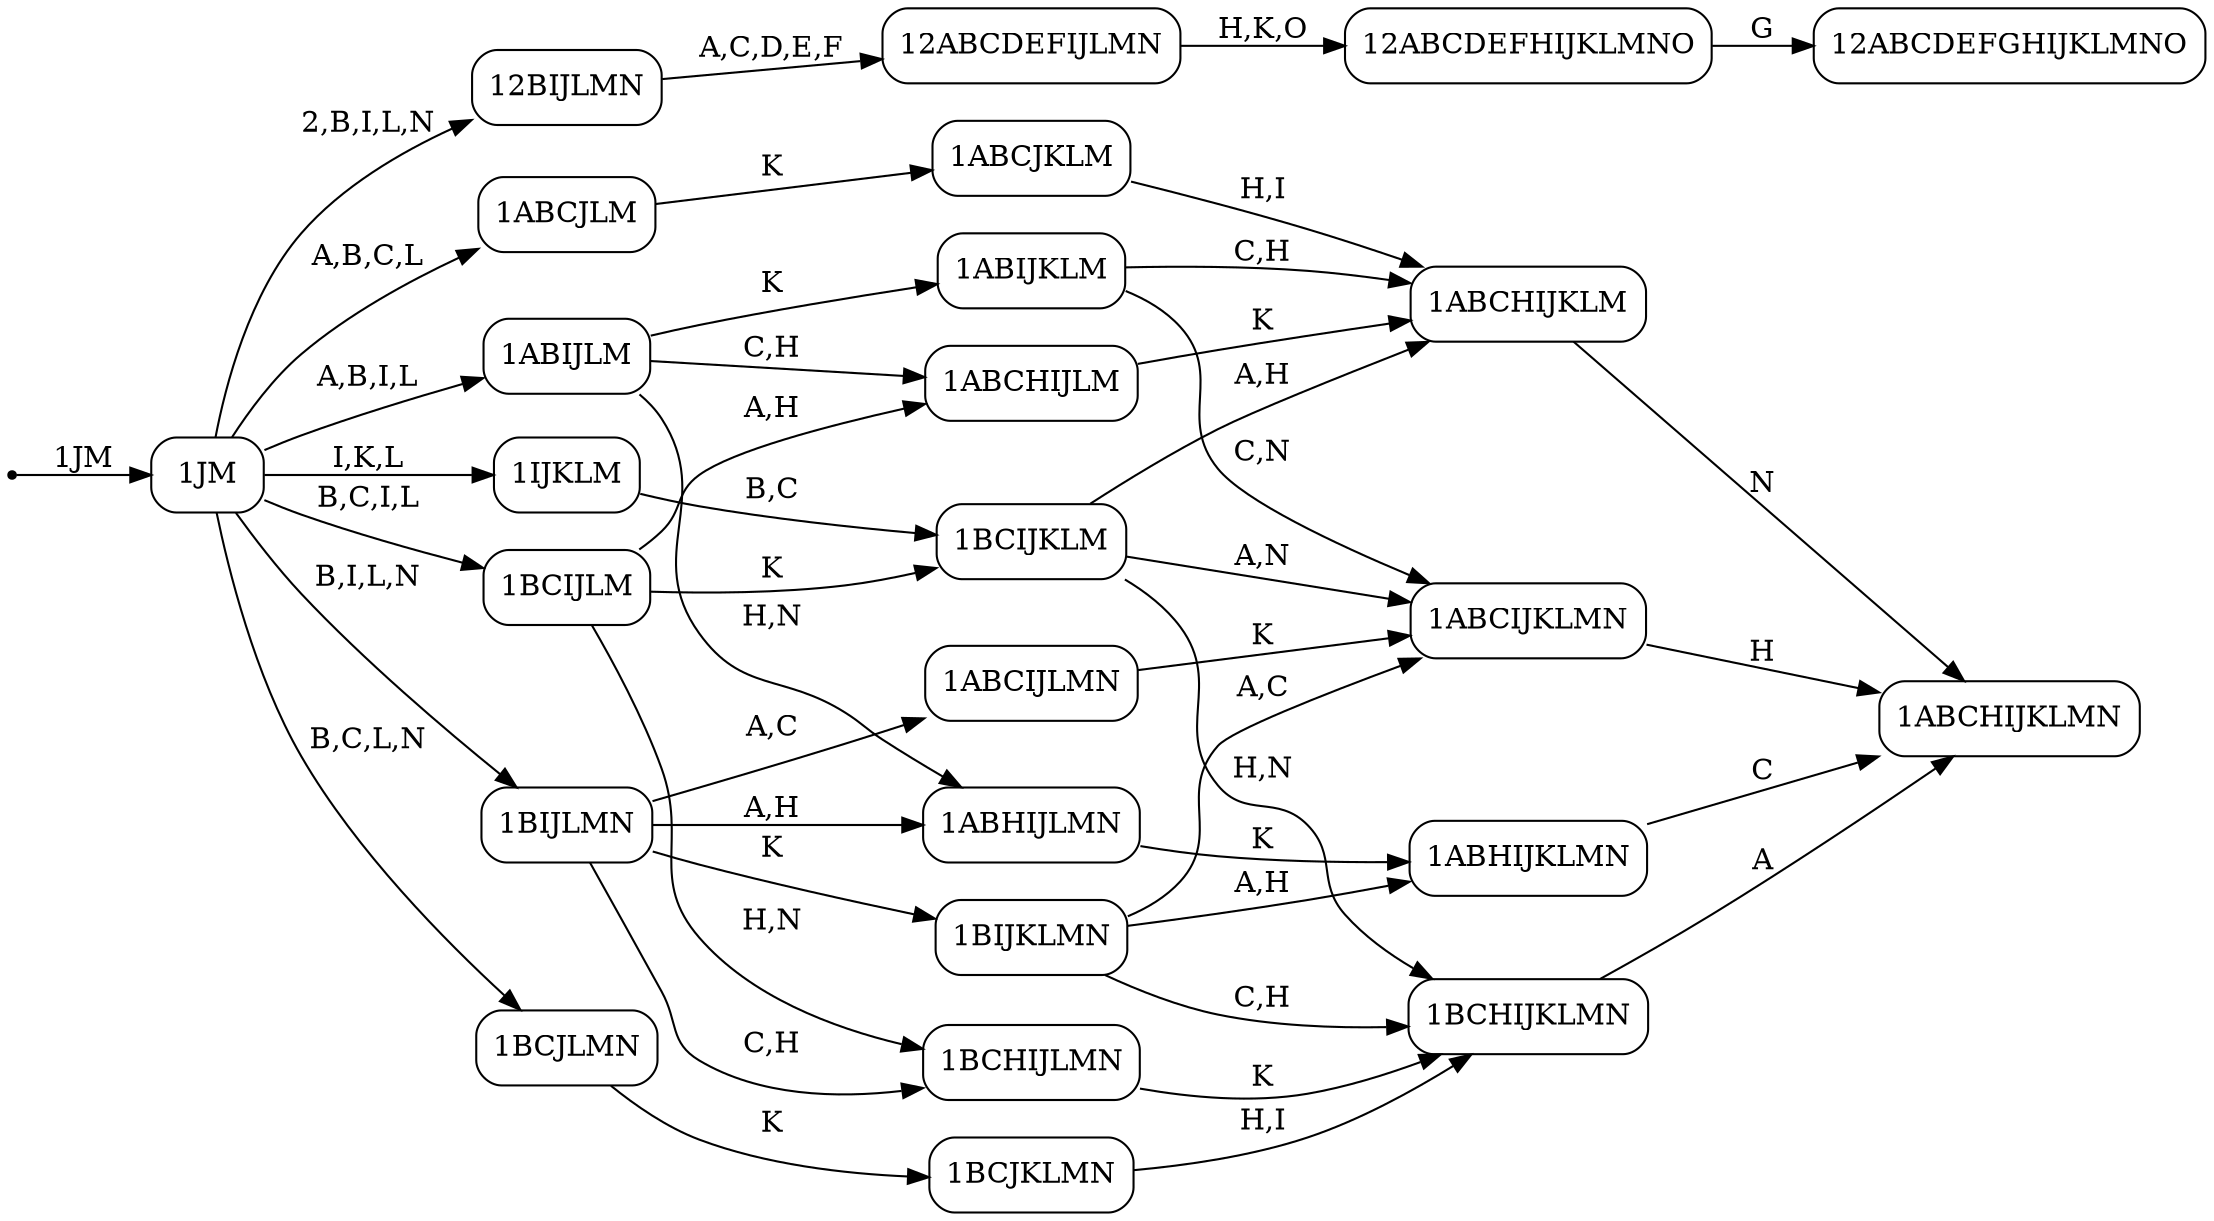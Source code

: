 digraph G { 
	rankdir=LR
	root[shape=point]
	"1JM"[shape = box, style=rounded]
	root -> "1JM"[label="1JM"]
	"12BIJLMN"[shape = box, style=rounded]
	"1JM"->"12BIJLMN"[label="2,B,I,L,N"]
	"12ABCDEFIJLMN"[shape = box, style=rounded]
	"12BIJLMN"->"12ABCDEFIJLMN"[label="A,C,D,E,F"]
	"12ABCDEFHIJKLMNO"[shape = box, style=rounded]
	"12ABCDEFIJLMN"->"12ABCDEFHIJKLMNO"[label="H,K,O"]
	"12ABCDEFGHIJKLMNO"[shape = box, style=rounded]
	"12ABCDEFHIJKLMNO"->"12ABCDEFGHIJKLMNO"[label="G"]
	"1BCIJLM"[shape = box, style=rounded]
	"1JM"->"1BCIJLM"[label="B,C,I,L"]
	"1BCIJKLM"[shape = box, style=rounded]
	"1BCIJLM"->"1BCIJKLM"[label="K"]
	"1BCHIJKLMN"[shape = box, style=rounded]
	"1BCIJKLM"->"1BCHIJKLMN"[label="H,N"]
	"1ABCHIJKLMN"[shape = box, style=rounded]
	"1BCHIJKLMN"->"1ABCHIJKLMN"[label="A"]
	"1ABCHIJKLM"[shape = box, style=rounded]
	"1BCIJKLM"->"1ABCHIJKLM"[label="A,H"]
	"1ABCHIJKLM"->"1ABCHIJKLMN"[label="N"]
	"1IJKLM"[shape = box, style=rounded]
	"1JM"->"1IJKLM"[label="I,K,L"]
	"1IJKLM"->"1BCIJKLM"[label="B,C"]
	"1ABCIJKLMN"[shape = box, style=rounded]
	"1BCIJKLM"->"1ABCIJKLMN"[label="A,N"]
	"1ABCIJKLMN"->"1ABCHIJKLMN"[label="H"]
	"1BCHIJLMN"[shape = box, style=rounded]
	"1BCIJLM"->"1BCHIJLMN"[label="H,N"]
	"1BCHIJLMN"->"1BCHIJKLMN"[label="K"]
	"1BIJLMN"[shape = box, style=rounded]
	"1JM"->"1BIJLMN"[label="B,I,L,N"]
	"1BIJKLMN"[shape = box, style=rounded]
	"1BIJLMN"->"1BIJKLMN"[label="K"]
	"1BIJKLMN"->"1BCHIJKLMN"[label="C,H"]
	"1ABCHIJLM"[shape = box, style=rounded]
	"1BCIJLM"->"1ABCHIJLM"[label="A,H"]
	"1ABCHIJLM"->"1ABCHIJKLM"[label="K"]
	"1ABIJLM"[shape = box, style=rounded]
	"1JM"->"1ABIJLM"[label="A,B,I,L"]
	"1ABIJKLM"[shape = box, style=rounded]
	"1ABIJLM"->"1ABIJKLM"[label="K"]
	"1ABIJKLM"->"1ABCHIJKLM"[label="C,H"]
	"1BIJLMN"->"1BCHIJLMN"[label="C,H"]
	"1ABHIJKLMN"[shape = box, style=rounded]
	"1BIJKLMN"->"1ABHIJKLMN"[label="A,H"]
	"1ABHIJKLMN"->"1ABCHIJKLMN"[label="C"]
	"1ABIJLM"->"1ABCHIJLM"[label="C,H"]
	"1BIJKLMN"->"1ABCIJKLMN"[label="A,C"]
	"1ABIJKLM"->"1ABCIJKLMN"[label="C,N"]
	"1BCJLMN"[shape = box, style=rounded]
	"1JM"->"1BCJLMN"[label="B,C,L,N"]
	"1BCJKLMN"[shape = box, style=rounded]
	"1BCJLMN"->"1BCJKLMN"[label="K"]
	"1BCJKLMN"->"1BCHIJKLMN"[label="H,I"]
	"1ABHIJLMN"[shape = box, style=rounded]
	"1BIJLMN"->"1ABHIJLMN"[label="A,H"]
	"1ABHIJLMN"->"1ABHIJKLMN"[label="K"]
	"1ABCJLM"[shape = box, style=rounded]
	"1JM"->"1ABCJLM"[label="A,B,C,L"]
	"1ABCJKLM"[shape = box, style=rounded]
	"1ABCJLM"->"1ABCJKLM"[label="K"]
	"1ABCJKLM"->"1ABCHIJKLM"[label="H,I"]
	"1ABIJLM"->"1ABHIJLMN"[label="H,N"]
	"1ABCIJLMN"[shape = box, style=rounded]
	"1BIJLMN"->"1ABCIJLMN"[label="A,C"]
	"1ABCIJLMN"->"1ABCIJKLMN"[label="K"]
	{ rank=same "1JM" }
	{ rank=same "12BIJLMN" "1BCIJLM" "1IJKLM" "1BIJLMN" "1ABIJLM" "1BCJLMN" "1ABCJLM" }
	{ rank=same "12ABCDEFIJLMN" "1BCIJKLM" "1BCHIJLMN" "1BIJKLMN" "1ABCHIJLM" "1ABIJKLM" "1BCJKLMN" "1ABHIJLMN" "1ABCJKLM" "1ABCIJLMN" }
	{ rank=same "12ABCDEFHIJKLMNO" "1BCHIJKLMN" "1ABCHIJKLM" "1ABCIJKLMN" "1ABHIJKLMN" }
	{ rank=same "1ABCHIJKLMN" }
	{ rank=same "12ABCDEFGHIJKLMNO" }
}
